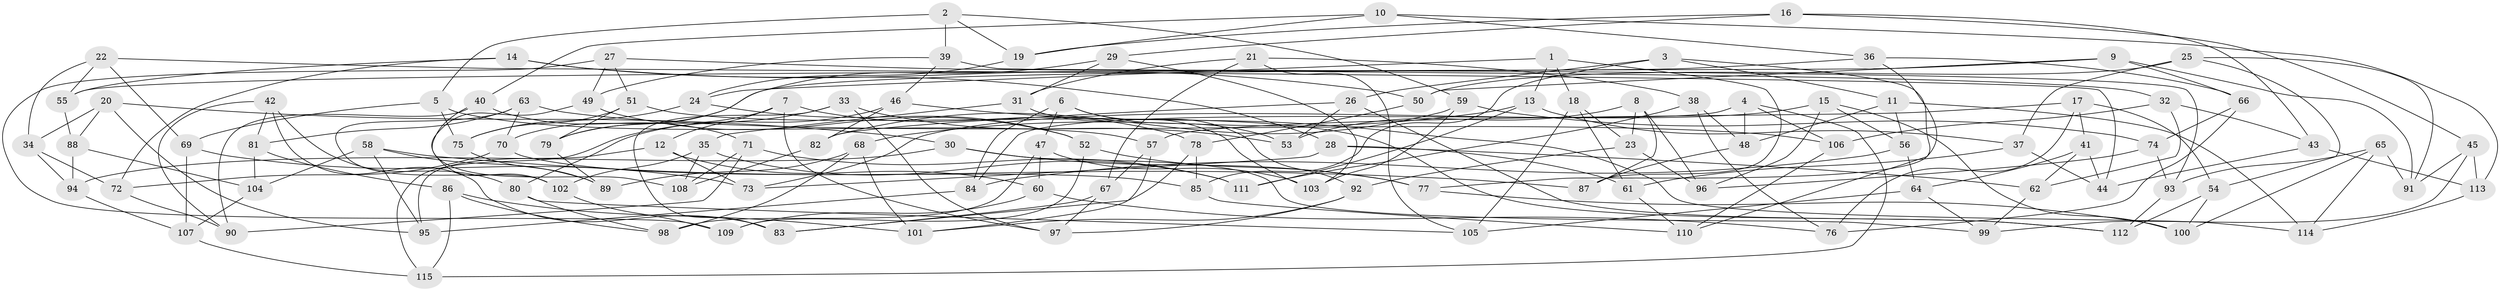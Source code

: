 // coarse degree distribution, {3: 0.4117647058823529, 4: 0.14705882352941177, 10: 0.029411764705882353, 6: 0.14705882352941177, 5: 0.08823529411764706, 7: 0.029411764705882353, 9: 0.058823529411764705, 14: 0.029411764705882353, 11: 0.029411764705882353, 13: 0.029411764705882353}
// Generated by graph-tools (version 1.1) at 2025/02/03/04/25 22:02:34]
// undirected, 115 vertices, 230 edges
graph export_dot {
graph [start="1"]
  node [color=gray90,style=filled];
  1;
  2;
  3;
  4;
  5;
  6;
  7;
  8;
  9;
  10;
  11;
  12;
  13;
  14;
  15;
  16;
  17;
  18;
  19;
  20;
  21;
  22;
  23;
  24;
  25;
  26;
  27;
  28;
  29;
  30;
  31;
  32;
  33;
  34;
  35;
  36;
  37;
  38;
  39;
  40;
  41;
  42;
  43;
  44;
  45;
  46;
  47;
  48;
  49;
  50;
  51;
  52;
  53;
  54;
  55;
  56;
  57;
  58;
  59;
  60;
  61;
  62;
  63;
  64;
  65;
  66;
  67;
  68;
  69;
  70;
  71;
  72;
  73;
  74;
  75;
  76;
  77;
  78;
  79;
  80;
  81;
  82;
  83;
  84;
  85;
  86;
  87;
  88;
  89;
  90;
  91;
  92;
  93;
  94;
  95;
  96;
  97;
  98;
  99;
  100;
  101;
  102;
  103;
  104;
  105;
  106;
  107;
  108;
  109;
  110;
  111;
  112;
  113;
  114;
  115;
  1 -- 13;
  1 -- 24;
  1 -- 18;
  1 -- 87;
  2 -- 19;
  2 -- 59;
  2 -- 39;
  2 -- 5;
  3 -- 85;
  3 -- 26;
  3 -- 11;
  3 -- 110;
  4 -- 106;
  4 -- 115;
  4 -- 84;
  4 -- 48;
  5 -- 57;
  5 -- 75;
  5 -- 69;
  6 -- 47;
  6 -- 53;
  6 -- 92;
  6 -- 84;
  7 -- 97;
  7 -- 12;
  7 -- 79;
  7 -- 78;
  8 -- 87;
  8 -- 53;
  8 -- 96;
  8 -- 23;
  9 -- 55;
  9 -- 91;
  9 -- 66;
  9 -- 50;
  10 -- 40;
  10 -- 113;
  10 -- 19;
  10 -- 36;
  11 -- 48;
  11 -- 56;
  11 -- 114;
  12 -- 95;
  12 -- 60;
  12 -- 73;
  13 -- 37;
  13 -- 68;
  13 -- 111;
  14 -- 72;
  14 -- 55;
  14 -- 28;
  14 -- 50;
  15 -- 73;
  15 -- 100;
  15 -- 96;
  15 -- 56;
  16 -- 29;
  16 -- 43;
  16 -- 45;
  16 -- 19;
  17 -- 54;
  17 -- 41;
  17 -- 57;
  17 -- 76;
  18 -- 23;
  18 -- 105;
  18 -- 61;
  19 -- 24;
  20 -- 30;
  20 -- 95;
  20 -- 88;
  20 -- 34;
  21 -- 38;
  21 -- 105;
  21 -- 67;
  21 -- 31;
  22 -- 55;
  22 -- 69;
  22 -- 34;
  22 -- 44;
  23 -- 96;
  23 -- 92;
  24 -- 52;
  24 -- 75;
  25 -- 91;
  25 -- 50;
  25 -- 37;
  25 -- 54;
  26 -- 53;
  26 -- 112;
  26 -- 82;
  27 -- 32;
  27 -- 51;
  27 -- 49;
  27 -- 109;
  28 -- 62;
  28 -- 61;
  28 -- 73;
  29 -- 103;
  29 -- 31;
  29 -- 79;
  30 -- 77;
  30 -- 99;
  30 -- 94;
  31 -- 35;
  31 -- 103;
  32 -- 62;
  32 -- 43;
  32 -- 106;
  33 -- 115;
  33 -- 53;
  33 -- 83;
  33 -- 97;
  34 -- 72;
  34 -- 94;
  35 -- 111;
  35 -- 108;
  35 -- 102;
  36 -- 66;
  36 -- 70;
  36 -- 77;
  37 -- 44;
  37 -- 61;
  38 -- 76;
  38 -- 48;
  38 -- 111;
  39 -- 93;
  39 -- 46;
  39 -- 49;
  40 -- 90;
  40 -- 71;
  40 -- 108;
  41 -- 64;
  41 -- 62;
  41 -- 44;
  42 -- 83;
  42 -- 81;
  42 -- 80;
  42 -- 90;
  43 -- 113;
  43 -- 44;
  45 -- 91;
  45 -- 99;
  45 -- 113;
  46 -- 82;
  46 -- 80;
  46 -- 114;
  47 -- 60;
  47 -- 103;
  47 -- 98;
  48 -- 87;
  49 -- 102;
  49 -- 52;
  50 -- 78;
  51 -- 75;
  51 -- 79;
  51 -- 112;
  52 -- 77;
  52 -- 109;
  54 -- 112;
  54 -- 100;
  55 -- 88;
  56 -- 64;
  56 -- 84;
  57 -- 101;
  57 -- 67;
  58 -- 89;
  58 -- 104;
  58 -- 87;
  58 -- 95;
  59 -- 103;
  59 -- 74;
  59 -- 82;
  60 -- 76;
  60 -- 109;
  61 -- 110;
  62 -- 99;
  63 -- 106;
  63 -- 70;
  63 -- 102;
  63 -- 81;
  64 -- 105;
  64 -- 99;
  65 -- 114;
  65 -- 91;
  65 -- 93;
  65 -- 100;
  66 -- 76;
  66 -- 74;
  67 -- 97;
  67 -- 83;
  68 -- 89;
  68 -- 101;
  68 -- 98;
  69 -- 107;
  69 -- 73;
  70 -- 72;
  70 -- 85;
  71 -- 90;
  71 -- 111;
  71 -- 108;
  72 -- 90;
  74 -- 96;
  74 -- 93;
  75 -- 89;
  77 -- 100;
  78 -- 85;
  78 -- 83;
  79 -- 89;
  80 -- 98;
  80 -- 105;
  81 -- 104;
  81 -- 86;
  82 -- 108;
  84 -- 95;
  85 -- 110;
  86 -- 98;
  86 -- 115;
  86 -- 101;
  88 -- 94;
  88 -- 104;
  92 -- 101;
  92 -- 97;
  93 -- 112;
  94 -- 107;
  102 -- 109;
  104 -- 107;
  106 -- 110;
  107 -- 115;
  113 -- 114;
}

